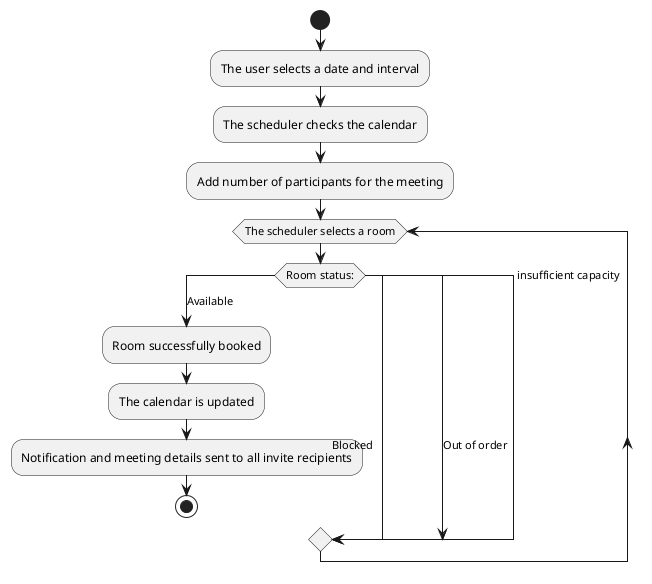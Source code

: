@startuml
start
:The user selects a date and interval;
:The scheduler checks the calendar;
:Add number of participants for the meeting;
while (The scheduler selects a room)
    switch (Room status:)
        case (Available)
            :Room successfully booked;
            :The calendar is updated;
            :Notification and meeting details sent to all invite recipients;
            stop
        case (Blocked)
        case (Out of order)
        case (insufficient capacity)
    endswitch
endwhile
-[hidden]->

@enduml
